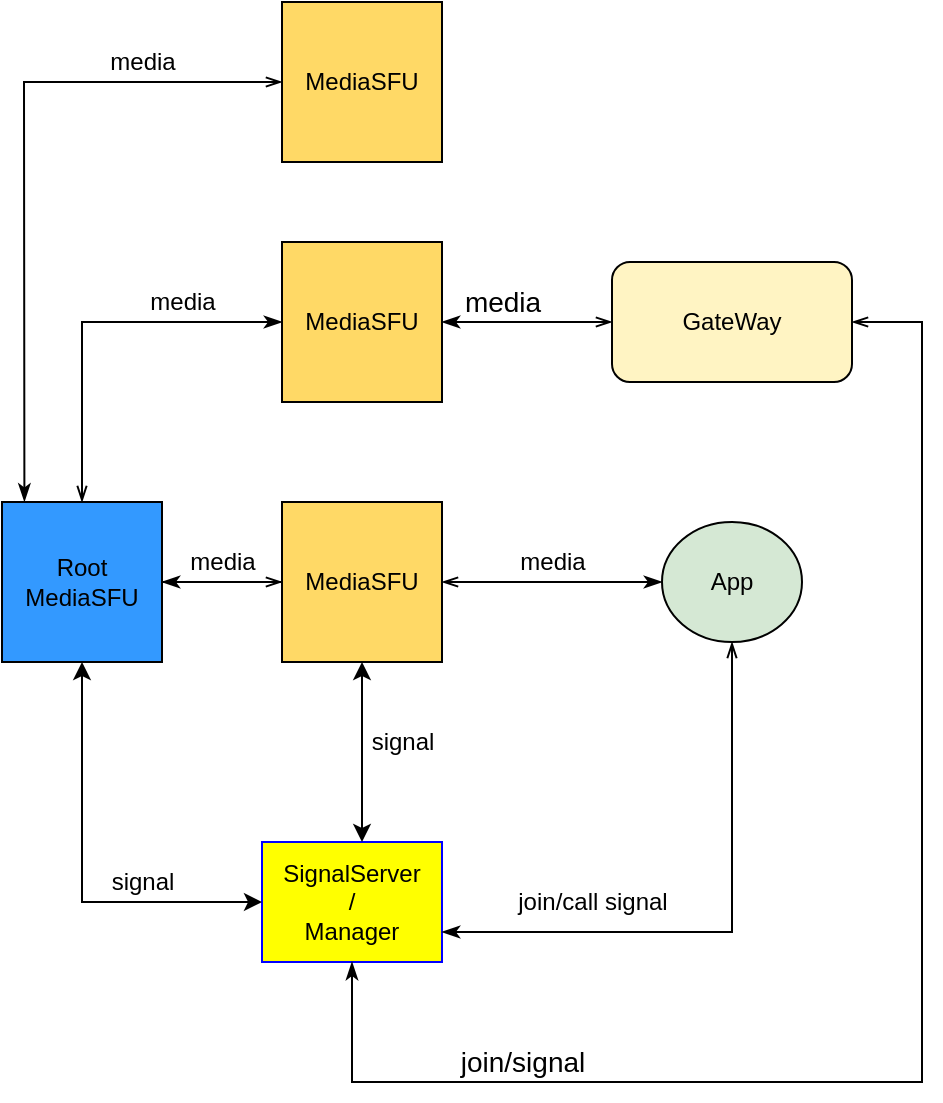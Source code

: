 <mxfile version="17.4.0" type="github">
  <diagram id="z3YQcYYnwY08yEcVxx5b" name="Page-1">
    <mxGraphModel dx="1234" dy="437" grid="1" gridSize="10" guides="1" tooltips="1" connect="1" arrows="1" fold="1" page="1" pageScale="1" pageWidth="827" pageHeight="1169" math="0" shadow="0">
      <root>
        <mxCell id="0" />
        <mxCell id="1" parent="0" />
        <mxCell id="KDp9jtvBAo7ZOsc-L7Z1-5" value="SignalServer&lt;br&gt;/&lt;br&gt;Manager" style="rounded=0;whiteSpace=wrap;html=1;strokeColor=#0000FF;fillColor=#FFFF00;" parent="1" vertex="1">
          <mxGeometry x="440" y="650" width="90" height="60" as="geometry" />
        </mxCell>
        <mxCell id="KDp9jtvBAo7ZOsc-L7Z1-27" value="" style="edgeStyle=orthogonalEdgeStyle;rounded=0;orthogonalLoop=1;jettySize=auto;html=1;" parent="1" source="KDp9jtvBAo7ZOsc-L7Z1-16" edge="1">
          <mxGeometry relative="1" as="geometry">
            <mxPoint x="470" y="520" as="targetPoint" />
          </mxGeometry>
        </mxCell>
        <mxCell id="KDp9jtvBAo7ZOsc-L7Z1-35" value="" style="edgeStyle=none;rounded=0;orthogonalLoop=1;jettySize=auto;html=1;startArrow=openThin;startFill=0;endArrow=classicThin;endFill=1;strokeColor=default;entryX=0;entryY=0.5;entryDx=0;entryDy=0;" parent="1" source="KDp9jtvBAo7ZOsc-L7Z1-16" target="KDp9jtvBAo7ZOsc-L7Z1-18" edge="1">
          <mxGeometry relative="1" as="geometry">
            <mxPoint x="350" y="390" as="targetPoint" />
            <Array as="points">
              <mxPoint x="350" y="390" />
            </Array>
          </mxGeometry>
        </mxCell>
        <mxCell id="cD452Ek4mxL8XAYer4Ev-3" style="edgeStyle=orthogonalEdgeStyle;rounded=0;orthogonalLoop=1;jettySize=auto;html=1;entryX=0;entryY=0.5;entryDx=0;entryDy=0;startArrow=classic;startFill=1;" edge="1" parent="1" source="KDp9jtvBAo7ZOsc-L7Z1-16" target="KDp9jtvBAo7ZOsc-L7Z1-5">
          <mxGeometry relative="1" as="geometry">
            <Array as="points">
              <mxPoint x="350" y="680" />
            </Array>
          </mxGeometry>
        </mxCell>
        <mxCell id="KDp9jtvBAo7ZOsc-L7Z1-16" value="Root&lt;br&gt;MediaSFU" style="whiteSpace=wrap;html=1;aspect=fixed;fillColor=#3399FF;" parent="1" vertex="1">
          <mxGeometry x="310" y="480" width="80" height="80" as="geometry" />
        </mxCell>
        <mxCell id="KDp9jtvBAo7ZOsc-L7Z1-61" style="edgeStyle=none;rounded=0;orthogonalLoop=1;jettySize=auto;html=1;entryX=1;entryY=0.5;entryDx=0;entryDy=0;fontSize=14;startArrow=openThin;startFill=0;endArrow=classicThin;endFill=1;strokeColor=default;" parent="1" source="KDp9jtvBAo7ZOsc-L7Z1-17" target="KDp9jtvBAo7ZOsc-L7Z1-18" edge="1">
          <mxGeometry relative="1" as="geometry" />
        </mxCell>
        <mxCell id="KDp9jtvBAo7ZOsc-L7Z1-63" style="edgeStyle=none;rounded=0;orthogonalLoop=1;jettySize=auto;html=1;entryX=0.5;entryY=1;entryDx=0;entryDy=0;fontSize=14;startArrow=openThin;startFill=0;endArrow=classicThin;endFill=1;strokeColor=default;" parent="1" source="KDp9jtvBAo7ZOsc-L7Z1-17" target="KDp9jtvBAo7ZOsc-L7Z1-5" edge="1">
          <mxGeometry relative="1" as="geometry">
            <Array as="points">
              <mxPoint x="770" y="390" />
              <mxPoint x="770" y="770" />
              <mxPoint x="485" y="770" />
            </Array>
          </mxGeometry>
        </mxCell>
        <mxCell id="KDp9jtvBAo7ZOsc-L7Z1-17" value="GateWay" style="rounded=1;whiteSpace=wrap;html=1;fillColor=#FFF4C3;" parent="1" vertex="1">
          <mxGeometry x="615" y="360" width="120" height="60" as="geometry" />
        </mxCell>
        <mxCell id="KDp9jtvBAo7ZOsc-L7Z1-25" value="" style="rounded=0;orthogonalLoop=1;jettySize=auto;html=1;endArrow=classicThin;endFill=1;strokeColor=default;startArrow=openThin;startFill=0;" parent="1" source="KDp9jtvBAo7ZOsc-L7Z1-1" target="KDp9jtvBAo7ZOsc-L7Z1-16" edge="1">
          <mxGeometry relative="1" as="geometry" />
        </mxCell>
        <mxCell id="KDp9jtvBAo7ZOsc-L7Z1-32" value="" style="edgeStyle=none;rounded=0;orthogonalLoop=1;jettySize=auto;html=1;startArrow=openThin;startFill=0;endArrow=classicThin;endFill=1;strokeColor=default;" parent="1" source="KDp9jtvBAo7ZOsc-L7Z1-1" target="KDp9jtvBAo7ZOsc-L7Z1-31" edge="1">
          <mxGeometry relative="1" as="geometry" />
        </mxCell>
        <mxCell id="cD452Ek4mxL8XAYer4Ev-1" style="edgeStyle=orthogonalEdgeStyle;rounded=0;orthogonalLoop=1;jettySize=auto;html=1;startArrow=classic;startFill=1;" edge="1" parent="1" source="KDp9jtvBAo7ZOsc-L7Z1-1" target="KDp9jtvBAo7ZOsc-L7Z1-5">
          <mxGeometry relative="1" as="geometry">
            <Array as="points">
              <mxPoint x="490" y="630" />
              <mxPoint x="490" y="630" />
            </Array>
          </mxGeometry>
        </mxCell>
        <mxCell id="KDp9jtvBAo7ZOsc-L7Z1-1" value="MediaSFU" style="whiteSpace=wrap;html=1;aspect=fixed;fillColor=#FFD966;" parent="1" vertex="1">
          <mxGeometry x="450" y="480" width="80" height="80" as="geometry" />
        </mxCell>
        <mxCell id="KDp9jtvBAo7ZOsc-L7Z1-18" value="MediaSFU" style="whiteSpace=wrap;html=1;aspect=fixed;fillColor=#FFD966;" parent="1" vertex="1">
          <mxGeometry x="450" y="350" width="80" height="80" as="geometry" />
        </mxCell>
        <mxCell id="KDp9jtvBAo7ZOsc-L7Z1-37" value="" style="edgeStyle=none;rounded=0;orthogonalLoop=1;jettySize=auto;html=1;startArrow=openThin;startFill=0;endArrow=classicThin;endFill=1;strokeColor=default;entryX=0.14;entryY=-0.003;entryDx=0;entryDy=0;entryPerimeter=0;" parent="1" source="KDp9jtvBAo7ZOsc-L7Z1-15" target="KDp9jtvBAo7ZOsc-L7Z1-16" edge="1">
          <mxGeometry relative="1" as="geometry">
            <mxPoint x="370" y="270" as="targetPoint" />
            <Array as="points">
              <mxPoint x="321" y="270" />
            </Array>
          </mxGeometry>
        </mxCell>
        <mxCell id="KDp9jtvBAo7ZOsc-L7Z1-15" value="MediaSFU" style="whiteSpace=wrap;html=1;aspect=fixed;fillColor=#FFD966;" parent="1" vertex="1">
          <mxGeometry x="450" y="230" width="80" height="80" as="geometry" />
        </mxCell>
        <mxCell id="KDp9jtvBAo7ZOsc-L7Z1-30" value="media" style="text;html=1;align=center;verticalAlign=middle;resizable=0;points=[];autosize=1;strokeColor=none;fillColor=none;" parent="1" vertex="1">
          <mxGeometry x="395" y="500" width="50" height="20" as="geometry" />
        </mxCell>
        <mxCell id="KDp9jtvBAo7ZOsc-L7Z1-41" value="" style="edgeStyle=none;rounded=0;orthogonalLoop=1;jettySize=auto;html=1;startArrow=openThin;startFill=0;endArrow=classicThin;endFill=1;strokeColor=default;entryX=1;entryY=0.75;entryDx=0;entryDy=0;" parent="1" source="KDp9jtvBAo7ZOsc-L7Z1-31" target="KDp9jtvBAo7ZOsc-L7Z1-5" edge="1">
          <mxGeometry relative="1" as="geometry">
            <mxPoint x="625" y="630" as="targetPoint" />
            <Array as="points">
              <mxPoint x="675" y="695" />
            </Array>
          </mxGeometry>
        </mxCell>
        <mxCell id="KDp9jtvBAo7ZOsc-L7Z1-31" value="App" style="ellipse;whiteSpace=wrap;html=1;fillColor=#D5E8D4;" parent="1" vertex="1">
          <mxGeometry x="640" y="490" width="70" height="60" as="geometry" />
        </mxCell>
        <mxCell id="KDp9jtvBAo7ZOsc-L7Z1-33" value="media" style="text;html=1;align=center;verticalAlign=middle;resizable=0;points=[];autosize=1;strokeColor=none;fillColor=none;" parent="1" vertex="1">
          <mxGeometry x="560" y="500" width="50" height="20" as="geometry" />
        </mxCell>
        <mxCell id="KDp9jtvBAo7ZOsc-L7Z1-38" value="media" style="text;html=1;align=center;verticalAlign=middle;resizable=0;points=[];autosize=1;strokeColor=none;fillColor=none;" parent="1" vertex="1">
          <mxGeometry x="355" y="250" width="50" height="20" as="geometry" />
        </mxCell>
        <mxCell id="KDp9jtvBAo7ZOsc-L7Z1-39" value="media" style="text;html=1;align=center;verticalAlign=middle;resizable=0;points=[];autosize=1;strokeColor=none;fillColor=none;" parent="1" vertex="1">
          <mxGeometry x="375" y="370" width="50" height="20" as="geometry" />
        </mxCell>
        <mxCell id="KDp9jtvBAo7ZOsc-L7Z1-42" value="join/call signal" style="text;html=1;align=center;verticalAlign=middle;resizable=0;points=[];autosize=1;strokeColor=none;fillColor=none;" parent="1" vertex="1">
          <mxGeometry x="560" y="670" width="90" height="20" as="geometry" />
        </mxCell>
        <mxCell id="KDp9jtvBAo7ZOsc-L7Z1-62" value="media" style="text;html=1;align=center;verticalAlign=middle;resizable=0;points=[];autosize=1;strokeColor=none;fillColor=none;fontSize=14;" parent="1" vertex="1">
          <mxGeometry x="535" y="370" width="50" height="20" as="geometry" />
        </mxCell>
        <mxCell id="KDp9jtvBAo7ZOsc-L7Z1-64" value="join/signal" style="text;html=1;align=center;verticalAlign=middle;resizable=0;points=[];autosize=1;strokeColor=none;fillColor=none;fontSize=14;" parent="1" vertex="1">
          <mxGeometry x="530" y="750" width="80" height="20" as="geometry" />
        </mxCell>
        <mxCell id="cD452Ek4mxL8XAYer4Ev-2" value="signal" style="text;html=1;align=center;verticalAlign=middle;resizable=0;points=[];autosize=1;strokeColor=none;fillColor=none;" vertex="1" parent="1">
          <mxGeometry x="485" y="590" width="50" height="20" as="geometry" />
        </mxCell>
        <mxCell id="cD452Ek4mxL8XAYer4Ev-4" value="signal" style="text;html=1;align=center;verticalAlign=middle;resizable=0;points=[];autosize=1;strokeColor=none;fillColor=none;" vertex="1" parent="1">
          <mxGeometry x="355" y="660" width="50" height="20" as="geometry" />
        </mxCell>
      </root>
    </mxGraphModel>
  </diagram>
</mxfile>
